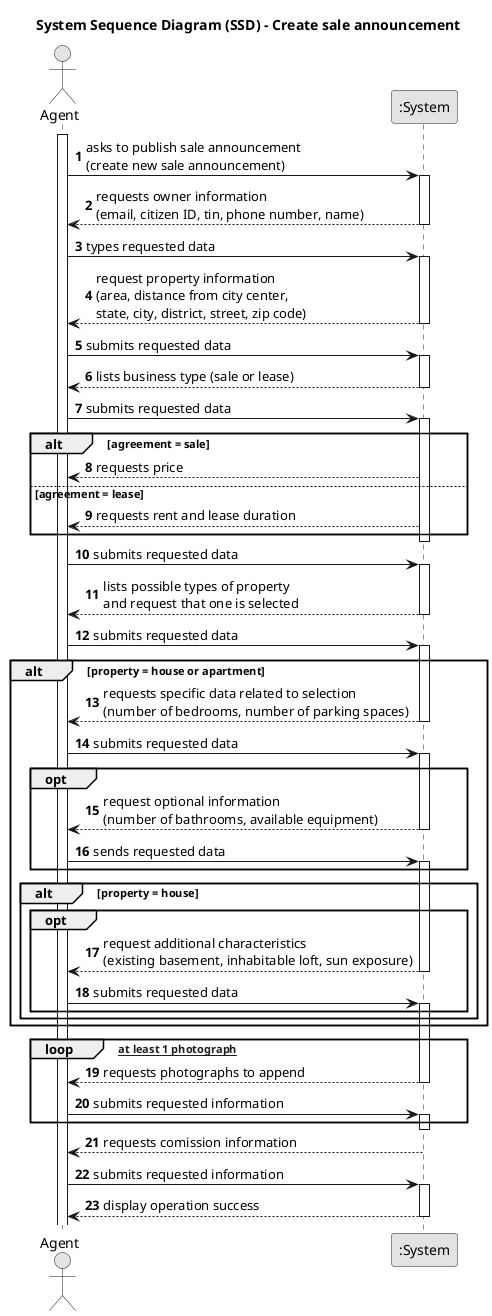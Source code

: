 @startuml
skinparam monochrome true
skinparam packageStyle rectangle
skinparam shadowing false

title System Sequence Diagram (SSD) - Create sale announcement

autonumber

actor "Agent" as Agent
participant ":System" as System

activate Agent

    Agent -> System : asks to publish sale announcement\n(create new sale announcement)
    activate System
        System --> Agent : requests owner information\n(email, citizen ID, tin, phone number, name)
    deactivate System

    Agent -> System : types requested data
    activate System 
        System --> Agent : request property information\n(area, distance from city center,\nstate, city, district, street, zip code)
    deactivate System

    Agent -> System : submits requested data
    activate System
        System --> Agent : lists business type (sale or lease)
    deactivate System

    Agent -> System : submits requested data
    activate System 
        alt agreement = sale
            System --> Agent : requests price
        else agreement = lease
            System --> Agent : requests rent and lease duration
        end
    deactivate System

    Agent -> System : submits requested data
    activate System 
        System --> Agent : lists possible types of property\nand request that one is selected
    deactivate System

    Agent -> System : submits requested data
    alt property = house or apartment
        activate System 
            System --> Agent : requests specific data related to selection\n(number of bedrooms, number of parking spaces)
        deactivate System

        Agent -> System : submits requested data
        activate System 
        opt
                System --> Agent : request optional information\n(number of bathrooms, available equipment)
            deactivate System

            Agent -> System : sends requested data
            activate System 
        end
        alt property = house
            opt
                    System --> Agent : request additional characteristics\n(existing basement, inhabitable loft, sun exposure)
                deactivate System
                Agent -> System : submits requested data
                activate System 
            end
        end
    end

    loop [for at least 1 photograph]
            System --> Agent : requests photographs to append
        deactivate System
        Agent -> System : submits requested information
        activate System 
    end
    deactivate System

    activate System
        System --> Agent : requests comission information
    deactivate System

    Agent -> System : submits requested information
    activate System 
        System --> Agent : display operation success
    deactivate System

@enduml